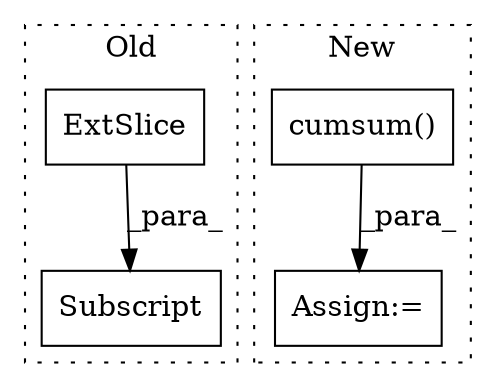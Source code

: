 digraph G {
subgraph cluster0 {
1 [label="Subscript" a="63" s="2105,0" l="29,0" shape="box"];
4 [label="ExtSlice" a="85" s="2105" l="2" shape="box"];
label = "Old";
style="dotted";
}
subgraph cluster1 {
2 [label="cumsum()" a="75" s="2560" l="25" shape="box"];
3 [label="Assign:=" a="68" s="2551" l="3" shape="box"];
label = "New";
style="dotted";
}
2 -> 3 [label="_para_"];
4 -> 1 [label="_para_"];
}